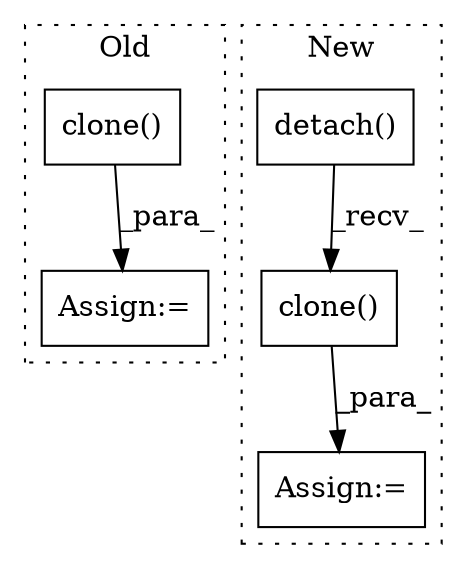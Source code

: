 digraph G {
subgraph cluster0 {
1 [label="clone()" a="75" s="11374" l="41" shape="box"];
4 [label="Assign:=" a="68" s="11371" l="3" shape="box"];
label = "Old";
style="dotted";
}
subgraph cluster1 {
2 [label="detach()" a="75" s="11188" l="27" shape="box"];
3 [label="Assign:=" a="68" s="11185" l="3" shape="box"];
5 [label="clone()" a="75" s="11188" l="35" shape="box"];
label = "New";
style="dotted";
}
1 -> 4 [label="_para_"];
2 -> 5 [label="_recv_"];
5 -> 3 [label="_para_"];
}